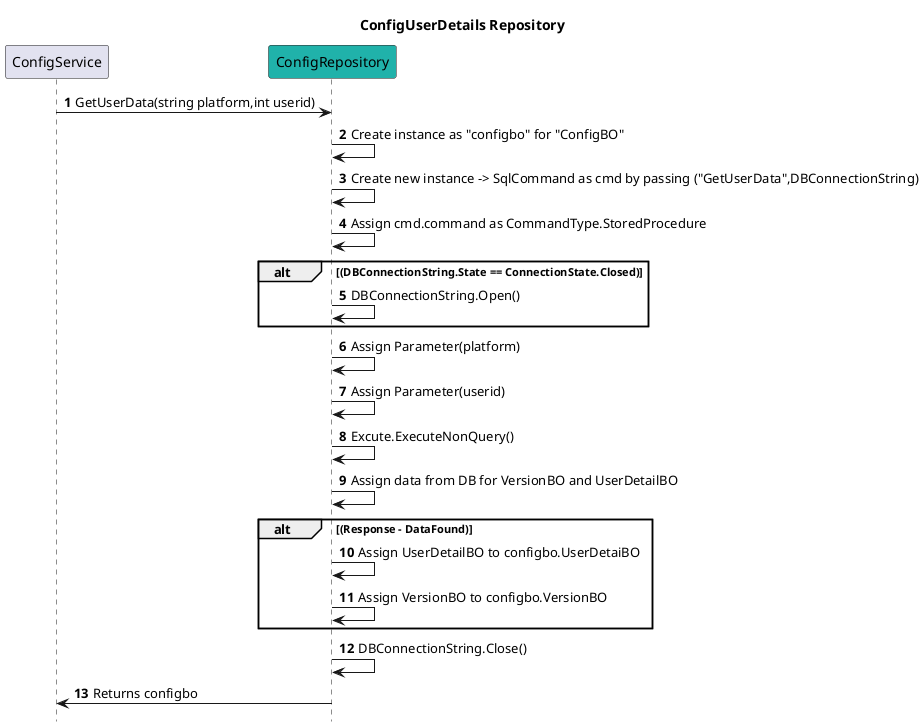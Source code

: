 @startuml

title ConfigUserDetails Repository
autonumber
hide footbox

participant ConfigService
participant ConfigRepository #LightSeaGreen



 ConfigService-> ConfigRepository : GetUserData(string platform,int userid)

    ConfigRepository-> ConfigRepository: Create instance as "configbo" for "ConfigBO"

    ConfigRepository -> ConfigRepository : Create new instance -> SqlCommand as cmd by passing ("GetUserData",DBConnectionString)

    ConfigRepository -> ConfigRepository : Assign cmd.command as CommandType.StoredProcedure

   
    alt (DBConnectionString.State == ConnectionState.Closed)
        ConfigRepository -> ConfigRepository : DBConnectionString.Open()
    end

   ConfigRepository -> ConfigRepository : Assign Parameter(platform)
   ConfigRepository -> ConfigRepository : Assign Parameter(userid)

   ConfigRepository -> ConfigRepository : Excute.ExecuteNonQuery()


  ConfigRepository-> ConfigRepository: Assign data from DB for VersionBO and UserDetailBO

  alt (Response - DataFound)
        ConfigRepository -> ConfigRepository :  Assign UserDetailBO to configbo.UserDetaiBO
        ConfigRepository -> ConfigRepository :  Assign VersionBO to configbo.VersionBO
   
    end

  ConfigRepository -> ConfigRepository : DBConnectionString.Close()


   ConfigRepository -> ConfigService: Returns configbo



@enduml